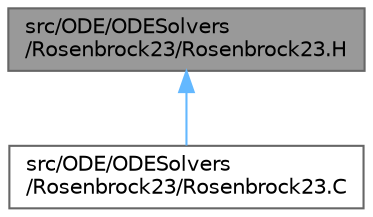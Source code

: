 digraph "src/ODE/ODESolvers/Rosenbrock23/Rosenbrock23.H"
{
 // LATEX_PDF_SIZE
  bgcolor="transparent";
  edge [fontname=Helvetica,fontsize=10,labelfontname=Helvetica,labelfontsize=10];
  node [fontname=Helvetica,fontsize=10,shape=box,height=0.2,width=0.4];
  Node1 [id="Node000001",label="src/ODE/ODESolvers\l/Rosenbrock23/Rosenbrock23.H",height=0.2,width=0.4,color="gray40", fillcolor="grey60", style="filled", fontcolor="black",tooltip=" "];
  Node1 -> Node2 [id="edge1_Node000001_Node000002",dir="back",color="steelblue1",style="solid",tooltip=" "];
  Node2 [id="Node000002",label="src/ODE/ODESolvers\l/Rosenbrock23/Rosenbrock23.C",height=0.2,width=0.4,color="grey40", fillcolor="white", style="filled",URL="$Rosenbrock23_8C.html",tooltip=" "];
}
